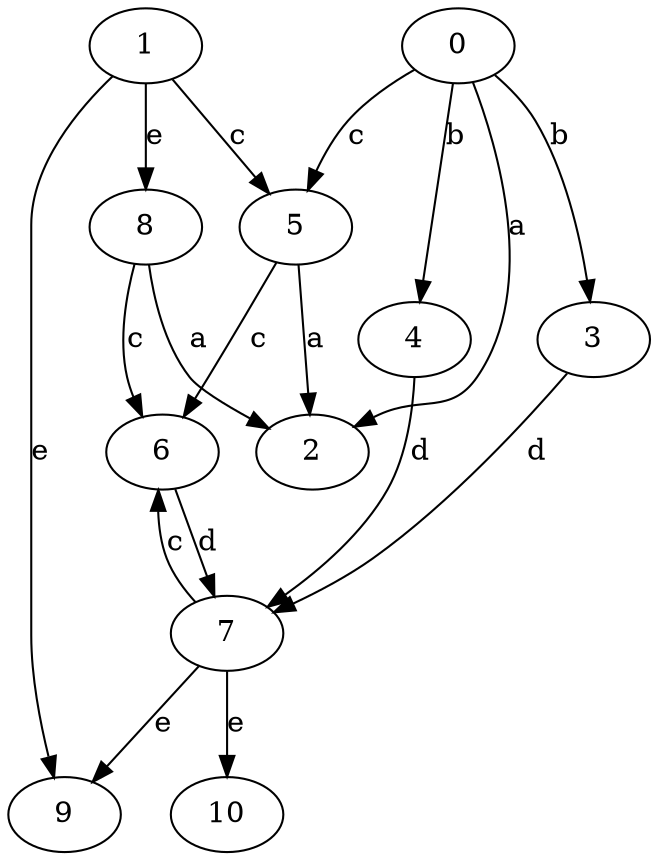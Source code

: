 strict digraph  {
1;
2;
3;
4;
0;
5;
6;
7;
8;
9;
10;
1 -> 5  [label=c];
1 -> 8  [label=e];
1 -> 9  [label=e];
3 -> 7  [label=d];
4 -> 7  [label=d];
0 -> 2  [label=a];
0 -> 3  [label=b];
0 -> 4  [label=b];
0 -> 5  [label=c];
5 -> 2  [label=a];
5 -> 6  [label=c];
6 -> 7  [label=d];
7 -> 6  [label=c];
7 -> 9  [label=e];
7 -> 10  [label=e];
8 -> 2  [label=a];
8 -> 6  [label=c];
}
